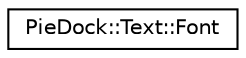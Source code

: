 digraph "Graphical Class Hierarchy"
{
  edge [fontname="Helvetica",fontsize="10",labelfontname="Helvetica",labelfontsize="10"];
  node [fontname="Helvetica",fontsize="10",shape=record];
  rankdir="LR";
  Node1 [label="PieDock::Text::Font",height=0.2,width=0.4,color="black", fillcolor="white", style="filled",URL="$classPieDock_1_1Text_1_1Font.html"];
}
